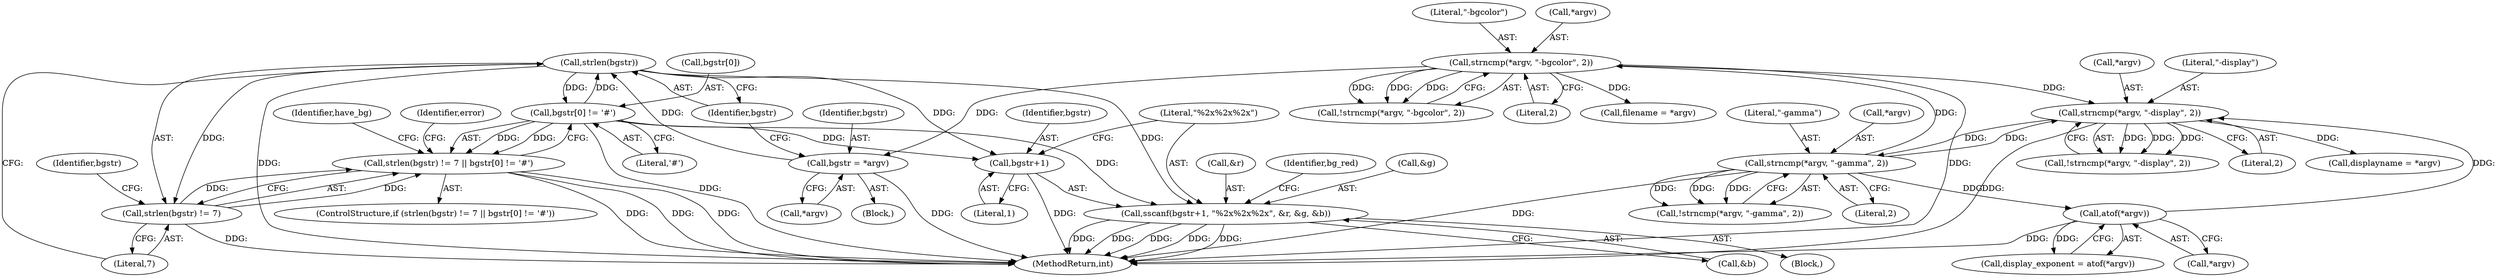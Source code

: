 digraph "0_Android_9d4853418ab2f754c2b63e091c29c5529b8b86ca_7@API" {
"1000267" [label="(Call,strlen(bgstr))"];
"1000260" [label="(Call,bgstr = *argv)"];
"1000245" [label="(Call,strncmp(*argv, \"-bgcolor\", 2))"];
"1000216" [label="(Call,strncmp(*argv, \"-gamma\", 2))"];
"1000195" [label="(Call,strncmp(*argv, \"-display\", 2))"];
"1000233" [label="(Call,atof(*argv))"];
"1000270" [label="(Call,bgstr[0] != '#')"];
"1000267" [label="(Call,strlen(bgstr))"];
"1000266" [label="(Call,strlen(bgstr) != 7)"];
"1000265" [label="(Call,strlen(bgstr) != 7 || bgstr[0] != '#')"];
"1000430" [label="(Call,sscanf(bgstr+1, \"%2x%2x%2x\", &r, &g, &b))"];
"1000431" [label="(Call,bgstr+1)"];
"1000209" [label="(Call,displayname = *argv)"];
"1000267" [label="(Call,strlen(bgstr))"];
"1000194" [label="(Call,!strncmp(*argv, \"-display\", 2))"];
"1000265" [label="(Call,strlen(bgstr) != 7 || bgstr[0] != '#')"];
"1000279" [label="(Identifier,have_bg)"];
"1000220" [label="(Literal,2)"];
"1000435" [label="(Call,&r)"];
"1000195" [label="(Call,strncmp(*argv, \"-display\", 2))"];
"1000264" [label="(ControlStructure,if (strlen(bgstr) != 7 || bgstr[0] != '#'))"];
"1000433" [label="(Literal,1)"];
"1000552" [label="(MethodReturn,int)"];
"1000439" [label="(Call,&b)"];
"1000198" [label="(Literal,\"-display\")"];
"1000261" [label="(Identifier,bgstr)"];
"1000269" [label="(Literal,7)"];
"1000266" [label="(Call,strlen(bgstr) != 7)"];
"1000219" [label="(Literal,\"-gamma\")"];
"1000217" [label="(Call,*argv)"];
"1000234" [label="(Call,*argv)"];
"1000272" [label="(Identifier,bgstr)"];
"1000442" [label="(Identifier,bg_red)"];
"1000248" [label="(Literal,\"-bgcolor\")"];
"1000259" [label="(Block,)"];
"1000244" [label="(Call,!strncmp(*argv, \"-bgcolor\", 2))"];
"1000249" [label="(Literal,2)"];
"1000431" [label="(Call,bgstr+1)"];
"1000233" [label="(Call,atof(*argv))"];
"1000290" [label="(Call,filename = *argv)"];
"1000432" [label="(Identifier,bgstr)"];
"1000231" [label="(Call,display_exponent = atof(*argv))"];
"1000260" [label="(Call,bgstr = *argv)"];
"1000245" [label="(Call,strncmp(*argv, \"-bgcolor\", 2))"];
"1000215" [label="(Call,!strncmp(*argv, \"-gamma\", 2))"];
"1000437" [label="(Call,&g)"];
"1000196" [label="(Call,*argv)"];
"1000271" [label="(Call,bgstr[0])"];
"1000430" [label="(Call,sscanf(bgstr+1, \"%2x%2x%2x\", &r, &g, &b))"];
"1000268" [label="(Identifier,bgstr)"];
"1000434" [label="(Literal,\"%2x%2x%2x\")"];
"1000216" [label="(Call,strncmp(*argv, \"-gamma\", 2))"];
"1000426" [label="(Block,)"];
"1000246" [label="(Call,*argv)"];
"1000270" [label="(Call,bgstr[0] != '#')"];
"1000199" [label="(Literal,2)"];
"1000276" [label="(Identifier,error)"];
"1000274" [label="(Literal,'#')"];
"1000262" [label="(Call,*argv)"];
"1000267" -> "1000266"  [label="AST: "];
"1000267" -> "1000268"  [label="CFG: "];
"1000268" -> "1000267"  [label="AST: "];
"1000269" -> "1000267"  [label="CFG: "];
"1000267" -> "1000552"  [label="DDG: "];
"1000267" -> "1000266"  [label="DDG: "];
"1000260" -> "1000267"  [label="DDG: "];
"1000270" -> "1000267"  [label="DDG: "];
"1000267" -> "1000270"  [label="DDG: "];
"1000267" -> "1000430"  [label="DDG: "];
"1000267" -> "1000431"  [label="DDG: "];
"1000260" -> "1000259"  [label="AST: "];
"1000260" -> "1000262"  [label="CFG: "];
"1000261" -> "1000260"  [label="AST: "];
"1000262" -> "1000260"  [label="AST: "];
"1000268" -> "1000260"  [label="CFG: "];
"1000260" -> "1000552"  [label="DDG: "];
"1000245" -> "1000260"  [label="DDG: "];
"1000245" -> "1000244"  [label="AST: "];
"1000245" -> "1000249"  [label="CFG: "];
"1000246" -> "1000245"  [label="AST: "];
"1000248" -> "1000245"  [label="AST: "];
"1000249" -> "1000245"  [label="AST: "];
"1000244" -> "1000245"  [label="CFG: "];
"1000245" -> "1000552"  [label="DDG: "];
"1000245" -> "1000195"  [label="DDG: "];
"1000245" -> "1000244"  [label="DDG: "];
"1000245" -> "1000244"  [label="DDG: "];
"1000245" -> "1000244"  [label="DDG: "];
"1000216" -> "1000245"  [label="DDG: "];
"1000245" -> "1000290"  [label="DDG: "];
"1000216" -> "1000215"  [label="AST: "];
"1000216" -> "1000220"  [label="CFG: "];
"1000217" -> "1000216"  [label="AST: "];
"1000219" -> "1000216"  [label="AST: "];
"1000220" -> "1000216"  [label="AST: "];
"1000215" -> "1000216"  [label="CFG: "];
"1000216" -> "1000552"  [label="DDG: "];
"1000216" -> "1000195"  [label="DDG: "];
"1000216" -> "1000215"  [label="DDG: "];
"1000216" -> "1000215"  [label="DDG: "];
"1000216" -> "1000215"  [label="DDG: "];
"1000195" -> "1000216"  [label="DDG: "];
"1000216" -> "1000233"  [label="DDG: "];
"1000195" -> "1000194"  [label="AST: "];
"1000195" -> "1000199"  [label="CFG: "];
"1000196" -> "1000195"  [label="AST: "];
"1000198" -> "1000195"  [label="AST: "];
"1000199" -> "1000195"  [label="AST: "];
"1000194" -> "1000195"  [label="CFG: "];
"1000195" -> "1000552"  [label="DDG: "];
"1000195" -> "1000194"  [label="DDG: "];
"1000195" -> "1000194"  [label="DDG: "];
"1000195" -> "1000194"  [label="DDG: "];
"1000233" -> "1000195"  [label="DDG: "];
"1000195" -> "1000209"  [label="DDG: "];
"1000233" -> "1000231"  [label="AST: "];
"1000233" -> "1000234"  [label="CFG: "];
"1000234" -> "1000233"  [label="AST: "];
"1000231" -> "1000233"  [label="CFG: "];
"1000233" -> "1000552"  [label="DDG: "];
"1000233" -> "1000231"  [label="DDG: "];
"1000270" -> "1000265"  [label="AST: "];
"1000270" -> "1000274"  [label="CFG: "];
"1000271" -> "1000270"  [label="AST: "];
"1000274" -> "1000270"  [label="AST: "];
"1000265" -> "1000270"  [label="CFG: "];
"1000270" -> "1000552"  [label="DDG: "];
"1000270" -> "1000265"  [label="DDG: "];
"1000270" -> "1000265"  [label="DDG: "];
"1000270" -> "1000430"  [label="DDG: "];
"1000270" -> "1000431"  [label="DDG: "];
"1000266" -> "1000265"  [label="AST: "];
"1000266" -> "1000269"  [label="CFG: "];
"1000269" -> "1000266"  [label="AST: "];
"1000272" -> "1000266"  [label="CFG: "];
"1000265" -> "1000266"  [label="CFG: "];
"1000266" -> "1000552"  [label="DDG: "];
"1000266" -> "1000265"  [label="DDG: "];
"1000266" -> "1000265"  [label="DDG: "];
"1000265" -> "1000264"  [label="AST: "];
"1000276" -> "1000265"  [label="CFG: "];
"1000279" -> "1000265"  [label="CFG: "];
"1000265" -> "1000552"  [label="DDG: "];
"1000265" -> "1000552"  [label="DDG: "];
"1000265" -> "1000552"  [label="DDG: "];
"1000430" -> "1000426"  [label="AST: "];
"1000430" -> "1000439"  [label="CFG: "];
"1000431" -> "1000430"  [label="AST: "];
"1000434" -> "1000430"  [label="AST: "];
"1000435" -> "1000430"  [label="AST: "];
"1000437" -> "1000430"  [label="AST: "];
"1000439" -> "1000430"  [label="AST: "];
"1000442" -> "1000430"  [label="CFG: "];
"1000430" -> "1000552"  [label="DDG: "];
"1000430" -> "1000552"  [label="DDG: "];
"1000430" -> "1000552"  [label="DDG: "];
"1000430" -> "1000552"  [label="DDG: "];
"1000430" -> "1000552"  [label="DDG: "];
"1000431" -> "1000433"  [label="CFG: "];
"1000432" -> "1000431"  [label="AST: "];
"1000433" -> "1000431"  [label="AST: "];
"1000434" -> "1000431"  [label="CFG: "];
"1000431" -> "1000552"  [label="DDG: "];
}
